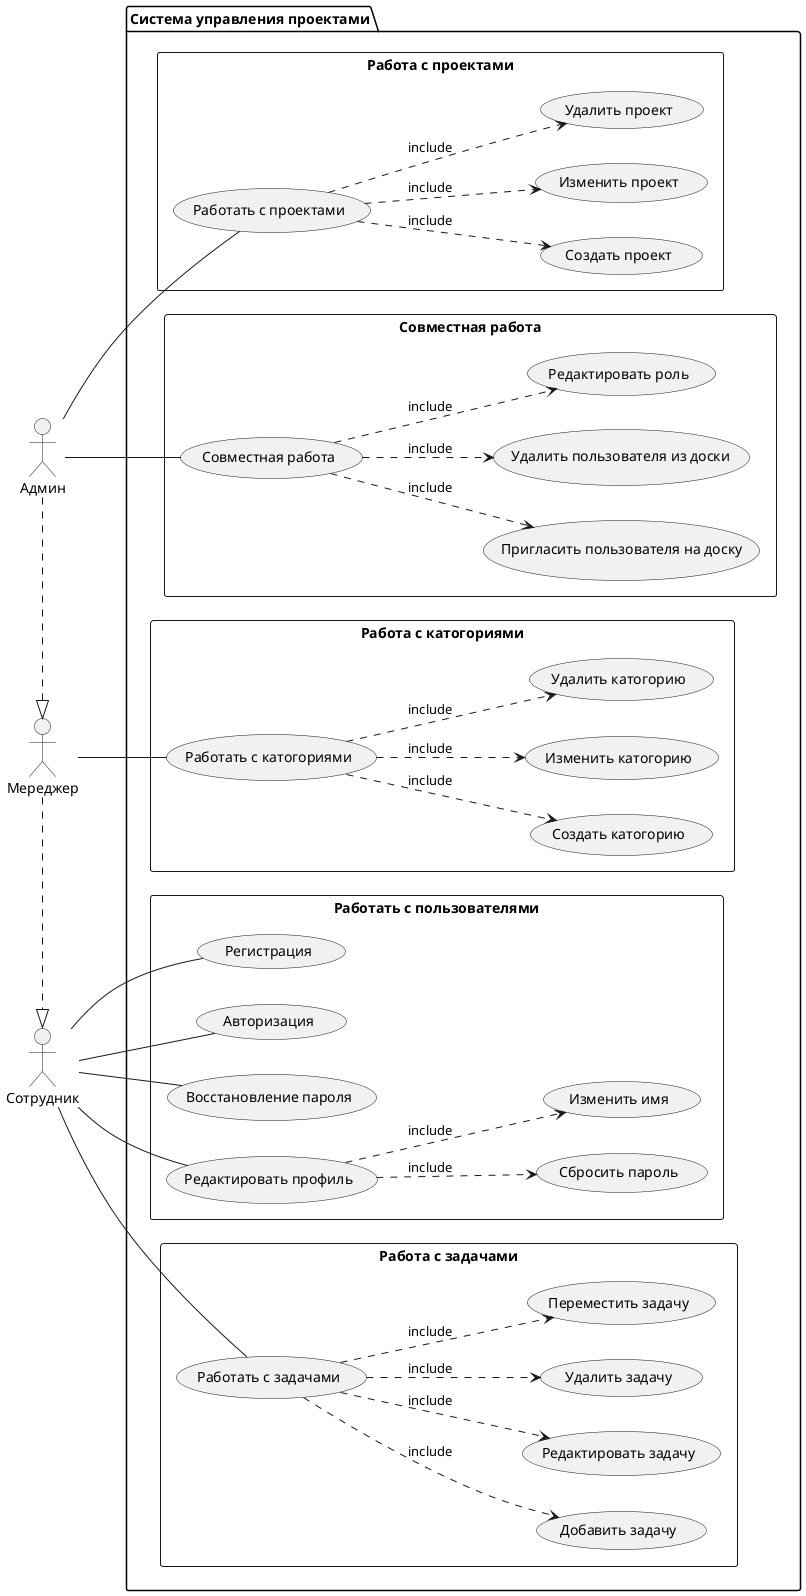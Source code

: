 @startuml usecaseDiagram
left to right direction

actor Мереджер as Manager
actor Админ as Admin
actor Сотрудник as Employee
package "Система управления проектами" {
    rectangle "Работать с пользователями" {
        usecase "Регистрация" as RegUC
        usecase "Авторизация" as AuthUC
        usecase "Восстановление пароля" as RecoveryUC

        usecase "Редактировать профиль" as UserUC
            usecase "Сбросить пароль" as PassUC
            usecase "Изменить имя" as NameUC
    }

    rectangle "Работа с проектами" {
        usecase "Работать с проектами" as BoardUC
            usecase "Создать проект" as BoardCreateUC
            usecase "Изменить проект" as BoardEditUC
            usecase "Удалить проект" as BoardDeleteUC
    }
    rectangle "Работа с катогориями" {
        usecase "Работать с катогориями" as СategoryUC
            usecase "Создать катогорию" as СategoryCreateUC
            usecase "Изменить катогорию" as СategoryEditUC
            usecase "Удалить катогорию" as СategoryDeleteUC
    }

    rectangle "Работа с задачами" {
        usecase "Работать с задачами" as TaskUC
            usecase "Добавить задачу" as TaskCreateUC
            usecase "Редактировать задачу" as TaskEditUC
            usecase "Удалить задачу" as TaskDeletetUC
            usecase "Переместить задачу" as TaskMoveUC
    }

    rectangle "Совместная работа" {
        usecase "Совместная работа" as СollaborationUC
            usecase "Пригласить пользователя на доску" as InviteUC
            usecase "Удалить пользователя из доски" as RemoveUC
            usecase "Редактировать роль" as UpdateUC
    }


Admin .|> Manager
Manager .|> Employee

Employee -- RegUC
Employee -- AuthUC
Employee -- UserUC
Employee -- RecoveryUC

    UserUC ..> PassUC: "include"
    UserUC ..> NameUC: "include"

Manager -- СategoryUC
    СategoryUC ..> СategoryCreateUC: "include"
    СategoryUC ..> СategoryEditUC: "include"
    СategoryUC ..> СategoryDeleteUC: "include"

Employee -- TaskUC
    TaskUC ..> TaskCreateUC: "include"
    TaskUC ..> TaskEditUC: "include"
    TaskUC ..> TaskDeletetUC: "include"
    TaskUC ..> TaskMoveUC: "include"

Admin -- СollaborationUC
    СollaborationUC ..> InviteUC: "include"
    СollaborationUC ..> RemoveUC: "include"
    СollaborationUC ..> UpdateUC: "include"


Admin -- BoardUC
    BoardUC ..> BoardCreateUC: "include"
    BoardUC ..> BoardEditUC: "include"
    BoardUC ..> BoardDeleteUC: "include"
}
@enduml
